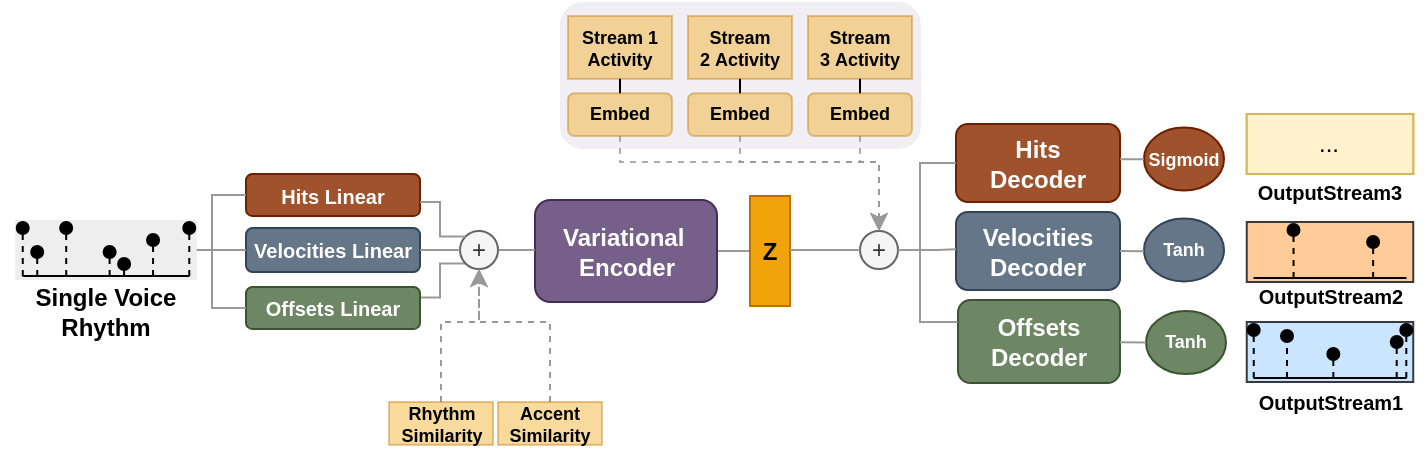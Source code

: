<mxfile version="26.0.9">
  <diagram name="Page-1" id="zB9UREpVWNrtzUzA8oSV">
    <mxGraphModel dx="2164" dy="924" grid="1" gridSize="10" guides="1" tooltips="1" connect="1" arrows="1" fold="1" page="1" pageScale="1" pageWidth="850" pageHeight="1100" math="0" shadow="0">
      <root>
        <mxCell id="0" />
        <mxCell id="1" parent="0" />
        <mxCell id="1mAbDg6GUyUuiM4qipqp-304" value="" style="rounded=1;whiteSpace=wrap;html=1;fillColor=#76608a;strokeWidth=0.2;strokeColor=#432D57;fontColor=#ffffff;opacity=10;" parent="1" vertex="1">
          <mxGeometry x="260" y="280" width="180" height="73" as="geometry" />
        </mxCell>
        <mxCell id="1mAbDg6GUyUuiM4qipqp-316" value="&lt;b style=&quot;border-color: var(--border-color); font-size: 12px;&quot;&gt;&lt;b style=&quot;border-color: var(--border-color); font-size: 12px;&quot;&gt;Hits&lt;br style=&quot;border-color: var(--border-color); font-size: 12px;&quot;&gt;&lt;/b&gt;Decoder&lt;br style=&quot;font-size: 12px;&quot;&gt;&lt;/b&gt;" style="rounded=1;whiteSpace=wrap;html=1;fillColor=#a0522d;strokeColor=#6D1F00;fontColor=#ffffff;fontSize=12;" parent="1" vertex="1">
          <mxGeometry x="458" y="341" width="82" height="39" as="geometry" />
        </mxCell>
        <mxCell id="-NK8212SFT77abo9Widv-47" style="edgeStyle=orthogonalEdgeStyle;rounded=0;orthogonalLoop=1;jettySize=auto;html=1;exitX=1;exitY=0.5;exitDx=0;exitDy=0;entryX=0;entryY=0.5;entryDx=0;entryDy=0;endArrow=none;strokeColor=#999999;endFill=0;" parent="1" source="1mAbDg6GUyUuiM4qipqp-179" target="1mAbDg6GUyUuiM4qipqp-196" edge="1">
          <mxGeometry relative="1" as="geometry" />
        </mxCell>
        <mxCell id="1mAbDg6GUyUuiM4qipqp-179" value="&lt;b style=&quot;font-size: 12px;&quot;&gt;Variational&amp;nbsp;&lt;br style=&quot;font-size: 12px;&quot;&gt;Encoder&lt;/b&gt;" style="rounded=1;whiteSpace=wrap;html=1;fillColor=#76608a;fontColor=#ffffff;strokeColor=#432D57;fontSize=12;" parent="1" vertex="1">
          <mxGeometry x="247.5" y="379" width="91" height="51" as="geometry" />
        </mxCell>
        <mxCell id="1mAbDg6GUyUuiM4qipqp-180" value="" style="group" parent="1" vertex="1" connectable="0">
          <mxGeometry x="-20" y="389" width="106" height="53" as="geometry" />
        </mxCell>
        <mxCell id="1mAbDg6GUyUuiM4qipqp-181" value="" style="group" parent="1mAbDg6GUyUuiM4qipqp-180" vertex="1" connectable="0">
          <mxGeometry x="7.571" width="90.857" height="30" as="geometry" />
        </mxCell>
        <mxCell id="1mAbDg6GUyUuiM4qipqp-182" value="" style="rounded=0;whiteSpace=wrap;html=1;fillColor=#eeeeee;strokeColor=none;" parent="1mAbDg6GUyUuiM4qipqp-181" vertex="1">
          <mxGeometry width="90.857" height="30" as="geometry" />
        </mxCell>
        <mxCell id="1mAbDg6GUyUuiM4qipqp-183" value="" style="group" parent="1mAbDg6GUyUuiM4qipqp-181" vertex="1" connectable="0">
          <mxGeometry x="3.786" y="4" width="83.286" height="24" as="geometry" />
        </mxCell>
        <mxCell id="1mAbDg6GUyUuiM4qipqp-184" value="" style="endArrow=oval;html=1;rounded=0;endFill=1;strokeWidth=1;dashed=1;" parent="1mAbDg6GUyUuiM4qipqp-183" edge="1">
          <mxGeometry width="50" height="50" relative="1" as="geometry">
            <mxPoint x="0.043" y="24" as="sourcePoint" />
            <mxPoint as="targetPoint" />
          </mxGeometry>
        </mxCell>
        <mxCell id="1mAbDg6GUyUuiM4qipqp-185" value="" style="endArrow=oval;html=1;rounded=0;endFill=1;strokeWidth=1;dashed=1;" parent="1mAbDg6GUyUuiM4qipqp-183" edge="1">
          <mxGeometry width="50" height="50" relative="1" as="geometry">
            <mxPoint x="7.286" y="24" as="sourcePoint" />
            <mxPoint x="7.242" y="12" as="targetPoint" />
          </mxGeometry>
        </mxCell>
        <mxCell id="1mAbDg6GUyUuiM4qipqp-186" value="" style="endArrow=oval;html=1;rounded=0;endFill=1;startSize=1;strokeWidth=1;dashed=1;" parent="1mAbDg6GUyUuiM4qipqp-183" edge="1">
          <mxGeometry width="50" height="50" relative="1" as="geometry">
            <mxPoint x="21.77" y="24" as="sourcePoint" />
            <mxPoint x="21.727" as="targetPoint" />
          </mxGeometry>
        </mxCell>
        <mxCell id="1mAbDg6GUyUuiM4qipqp-187" value="" style="endArrow=oval;html=1;rounded=0;endFill=1;" parent="1mAbDg6GUyUuiM4qipqp-183" edge="1">
          <mxGeometry width="50" height="50" relative="1" as="geometry">
            <mxPoint x="21.77" y="24" as="sourcePoint" />
            <mxPoint x="21.77" y="24" as="targetPoint" />
          </mxGeometry>
        </mxCell>
        <mxCell id="1mAbDg6GUyUuiM4qipqp-188" value="" style="endArrow=oval;html=1;rounded=0;endFill=1;startSize=1;strokeWidth=1;dashed=1;" parent="1mAbDg6GUyUuiM4qipqp-183" edge="1">
          <mxGeometry width="50" height="50" relative="1" as="geometry">
            <mxPoint x="21.77" y="24" as="sourcePoint" />
            <mxPoint x="21.727" y="24" as="targetPoint" />
          </mxGeometry>
        </mxCell>
        <mxCell id="1mAbDg6GUyUuiM4qipqp-189" value="" style="endArrow=oval;html=1;rounded=0;endFill=1;startSize=1;strokeWidth=1;dashed=1;" parent="1mAbDg6GUyUuiM4qipqp-183" edge="1">
          <mxGeometry width="50" height="50" relative="1" as="geometry">
            <mxPoint x="43.461" y="24" as="sourcePoint" />
            <mxPoint x="43.453" y="12" as="targetPoint" />
          </mxGeometry>
        </mxCell>
        <mxCell id="1mAbDg6GUyUuiM4qipqp-190" value="" style="endArrow=oval;html=1;rounded=0;endFill=1;startSize=1;strokeWidth=1;dashed=1;" parent="1mAbDg6GUyUuiM4qipqp-183" edge="1">
          <mxGeometry width="50" height="50" relative="1" as="geometry">
            <mxPoint x="50.696" y="24" as="sourcePoint" />
            <mxPoint x="50.696" y="18" as="targetPoint" />
            <Array as="points">
              <mxPoint x="50.696" y="18" />
            </Array>
          </mxGeometry>
        </mxCell>
        <mxCell id="1mAbDg6GUyUuiM4qipqp-191" value="" style="endArrow=oval;html=1;rounded=0;dashed=1;endFill=1;" parent="1mAbDg6GUyUuiM4qipqp-183" edge="1">
          <mxGeometry width="50" height="50" relative="1" as="geometry">
            <mxPoint x="65.18" y="24" as="sourcePoint" />
            <mxPoint x="65.18" y="6" as="targetPoint" />
          </mxGeometry>
        </mxCell>
        <mxCell id="1mAbDg6GUyUuiM4qipqp-192" value="" style="endArrow=oval;html=1;rounded=0;dashed=1;endFill=1;" parent="1mAbDg6GUyUuiM4qipqp-183" edge="1">
          <mxGeometry width="50" height="50" relative="1" as="geometry">
            <mxPoint x="83.284" y="24" as="sourcePoint" />
            <mxPoint x="83.284" as="targetPoint" />
          </mxGeometry>
        </mxCell>
        <mxCell id="1mAbDg6GUyUuiM4qipqp-193" value="" style="endArrow=none;html=1;rounded=0;" parent="1mAbDg6GUyUuiM4qipqp-183" edge="1">
          <mxGeometry width="50" height="50" relative="1" as="geometry">
            <mxPoint y="24" as="sourcePoint" />
            <mxPoint x="83.286" y="24" as="targetPoint" />
          </mxGeometry>
        </mxCell>
        <mxCell id="1mAbDg6GUyUuiM4qipqp-194" value="" style="endArrow=none;html=1;rounded=0;" parent="1mAbDg6GUyUuiM4qipqp-183" edge="1">
          <mxGeometry width="50" height="50" relative="1" as="geometry">
            <mxPoint y="24" as="sourcePoint" />
            <mxPoint x="83.286" y="24" as="targetPoint" />
          </mxGeometry>
        </mxCell>
        <mxCell id="1mAbDg6GUyUuiM4qipqp-195" value="Single Voice Rhythm" style="text;html=1;strokeColor=none;fillColor=none;align=center;verticalAlign=middle;whiteSpace=wrap;rounded=0;fontStyle=1" parent="1mAbDg6GUyUuiM4qipqp-180" vertex="1">
          <mxGeometry y="31" width="106" height="30" as="geometry" />
        </mxCell>
        <mxCell id="1mAbDg6GUyUuiM4qipqp-196" value="&lt;b&gt;Z&lt;/b&gt;" style="rounded=0;whiteSpace=wrap;html=1;fillColor=#f0a30a;fontColor=#000000;strokeColor=#BD7000;" parent="1" vertex="1">
          <mxGeometry x="355" y="377" width="20" height="55" as="geometry" />
        </mxCell>
        <mxCell id="1mAbDg6GUyUuiM4qipqp-202" style="edgeStyle=orthogonalEdgeStyle;rounded=0;orthogonalLoop=1;jettySize=auto;html=1;entryX=0;entryY=0.5;entryDx=0;entryDy=0;strokeColor=#999999;exitX=1;exitY=0.5;exitDx=0;exitDy=0;endArrow=none;endFill=0;" parent="1" source="-NK8212SFT77abo9Widv-12" target="1mAbDg6GUyUuiM4qipqp-179" edge="1">
          <mxGeometry relative="1" as="geometry">
            <mxPoint x="220" y="404" as="sourcePoint" />
          </mxGeometry>
        </mxCell>
        <mxCell id="1mAbDg6GUyUuiM4qipqp-318" style="edgeStyle=orthogonalEdgeStyle;shape=connector;rounded=0;orthogonalLoop=1;jettySize=auto;html=1;entryX=0;entryY=0.5;entryDx=0;entryDy=0;labelBackgroundColor=default;strokeColor=#999999;fontFamily=Helvetica;fontSize=11;fontColor=default;endArrow=none;endFill=0;" parent="1" source="1mAbDg6GUyUuiM4qipqp-281" target="1mAbDg6GUyUuiM4qipqp-316" edge="1">
          <mxGeometry relative="1" as="geometry">
            <Array as="points">
              <mxPoint x="440" y="404" />
              <mxPoint x="440" y="360" />
            </Array>
          </mxGeometry>
        </mxCell>
        <mxCell id="1mAbDg6GUyUuiM4qipqp-281" value="+" style="ellipse;whiteSpace=wrap;html=1;aspect=fixed;fillColor=#f5f5f5;fontColor=#333333;strokeColor=#666666;" parent="1" vertex="1">
          <mxGeometry x="410" y="394.5" width="19" height="19" as="geometry" />
        </mxCell>
        <mxCell id="1mAbDg6GUyUuiM4qipqp-283" style="edgeStyle=orthogonalEdgeStyle;rounded=0;orthogonalLoop=1;jettySize=auto;html=1;entryX=0.5;entryY=0;entryDx=0;entryDy=0;opacity=80;strokeColor=#999999;dashed=1;exitX=0.5;exitY=1;exitDx=0;exitDy=0;" parent="1" source="1mAbDg6GUyUuiM4qipqp-238" target="1mAbDg6GUyUuiM4qipqp-281" edge="1">
          <mxGeometry relative="1" as="geometry">
            <Array as="points">
              <mxPoint x="290" y="360" />
              <mxPoint x="419" y="360" />
            </Array>
          </mxGeometry>
        </mxCell>
        <mxCell id="1mAbDg6GUyUuiM4qipqp-284" style="edgeStyle=orthogonalEdgeStyle;rounded=0;orthogonalLoop=1;jettySize=auto;html=1;entryX=0.5;entryY=0;entryDx=0;entryDy=0;opacity=80;strokeColor=#999999;dashed=1;exitX=0.5;exitY=1;exitDx=0;exitDy=0;" parent="1" source="1mAbDg6GUyUuiM4qipqp-266" target="1mAbDg6GUyUuiM4qipqp-281" edge="1">
          <mxGeometry relative="1" as="geometry">
            <Array as="points">
              <mxPoint x="350" y="360" />
              <mxPoint x="419" y="360" />
            </Array>
            <mxPoint x="350" y="350" as="sourcePoint" />
          </mxGeometry>
        </mxCell>
        <mxCell id="1mAbDg6GUyUuiM4qipqp-285" style="edgeStyle=orthogonalEdgeStyle;rounded=0;orthogonalLoop=1;jettySize=auto;html=1;entryX=0.5;entryY=0;entryDx=0;entryDy=0;opacity=80;strokeColor=#999999;dashed=1;exitX=0.5;exitY=1;exitDx=0;exitDy=0;" parent="1" source="1mAbDg6GUyUuiM4qipqp-270" target="1mAbDg6GUyUuiM4qipqp-281" edge="1">
          <mxGeometry relative="1" as="geometry">
            <Array as="points">
              <mxPoint x="410" y="360" />
              <mxPoint x="419" y="360" />
            </Array>
            <mxPoint x="410" y="350" as="sourcePoint" />
          </mxGeometry>
        </mxCell>
        <mxCell id="1mAbDg6GUyUuiM4qipqp-237" value="&lt;b style=&quot;font-size: 9px;&quot;&gt;Stream 1&lt;/b&gt;&lt;div&gt;&lt;b style=&quot;font-size: 9px;&quot;&gt;Activity&lt;/b&gt;&lt;/div&gt;" style="rounded=0;whiteSpace=wrap;html=1;fillColor=#f0a30a;strokeColor=#BD7000;fontSize=9;fontColor=#000000;opacity=40;" parent="1" vertex="1">
          <mxGeometry x="264" y="287" width="52" height="31.43" as="geometry" />
        </mxCell>
        <mxCell id="1mAbDg6GUyUuiM4qipqp-238" value="&lt;b style=&quot;font-size: 9px;&quot;&gt;Embed&lt;br style=&quot;font-size: 9px;&quot;&gt;&lt;/b&gt;" style="rounded=1;whiteSpace=wrap;html=1;fillColor=#f0a30a;strokeColor=#BD7000;fontSize=9;fontColor=#000000;opacity=40;" parent="1" vertex="1">
          <mxGeometry x="264" y="325.571" width="52" height="21.429" as="geometry" />
        </mxCell>
        <mxCell id="1mAbDg6GUyUuiM4qipqp-239" value="" style="endArrow=none;html=1;rounded=0;exitX=0.5;exitY=0;exitDx=0;exitDy=0;entryX=0.5;entryY=1;entryDx=0;entryDy=0;" parent="1" source="1mAbDg6GUyUuiM4qipqp-238" target="1mAbDg6GUyUuiM4qipqp-237" edge="1">
          <mxGeometry width="50" height="50" relative="1" as="geometry">
            <mxPoint x="244" y="354.143" as="sourcePoint" />
            <mxPoint x="294" y="318.429" as="targetPoint" />
          </mxGeometry>
        </mxCell>
        <mxCell id="1mAbDg6GUyUuiM4qipqp-265" value="&lt;b&gt;Stream 2&amp;nbsp;&lt;/b&gt;&lt;b style=&quot;background-color: transparent; color: light-dark(rgb(0, 0, 0), rgb(237, 237, 237));&quot;&gt;Activity&lt;/b&gt;" style="rounded=0;whiteSpace=wrap;html=1;fillColor=#f0a30a;strokeColor=#BD7000;fontSize=9;fontColor=#000000;opacity=40;" parent="1" vertex="1">
          <mxGeometry x="324" y="287" width="52" height="31.43" as="geometry" />
        </mxCell>
        <mxCell id="1mAbDg6GUyUuiM4qipqp-266" value="&lt;b style=&quot;font-size: 9px;&quot;&gt;Embed&lt;br style=&quot;font-size: 9px;&quot;&gt;&lt;/b&gt;" style="rounded=1;whiteSpace=wrap;html=1;fillColor=#f0a30a;strokeColor=#BD7000;fontSize=9;fontColor=#000000;opacity=40;" parent="1" vertex="1">
          <mxGeometry x="324" y="325.571" width="52" height="21.429" as="geometry" />
        </mxCell>
        <mxCell id="1mAbDg6GUyUuiM4qipqp-267" value="" style="endArrow=none;html=1;rounded=0;exitX=0.5;exitY=0;exitDx=0;exitDy=0;entryX=0.5;entryY=1;entryDx=0;entryDy=0;" parent="1" source="1mAbDg6GUyUuiM4qipqp-266" target="1mAbDg6GUyUuiM4qipqp-265" edge="1">
          <mxGeometry width="50" height="50" relative="1" as="geometry">
            <mxPoint x="304" y="354.143" as="sourcePoint" />
            <mxPoint x="354" y="318.429" as="targetPoint" />
          </mxGeometry>
        </mxCell>
        <mxCell id="1mAbDg6GUyUuiM4qipqp-269" value="&lt;b&gt;Stream 3&amp;nbsp;&lt;/b&gt;&lt;b style=&quot;color: light-dark(rgb(0, 0, 0), rgb(237, 237, 237)); background-color: transparent;&quot;&gt;Activity&lt;/b&gt;&lt;b style=&quot;font-size: 9px;&quot;&gt;&lt;br style=&quot;font-size: 9px;&quot;&gt;&lt;/b&gt;" style="rounded=0;whiteSpace=wrap;html=1;fillColor=#f0a30a;strokeColor=#BD7000;fontSize=9;fontColor=#000000;opacity=40;" parent="1" vertex="1">
          <mxGeometry x="384" y="287" width="52" height="31.43" as="geometry" />
        </mxCell>
        <mxCell id="1mAbDg6GUyUuiM4qipqp-270" value="&lt;b style=&quot;font-size: 9px;&quot;&gt;Embed&lt;br style=&quot;font-size: 9px;&quot;&gt;&lt;/b&gt;" style="rounded=1;whiteSpace=wrap;html=1;fillColor=#f0a30a;strokeColor=#BD7000;fontSize=9;fontColor=#000000;opacity=40;" parent="1" vertex="1">
          <mxGeometry x="384" y="325.571" width="52" height="21.429" as="geometry" />
        </mxCell>
        <mxCell id="1mAbDg6GUyUuiM4qipqp-271" value="" style="endArrow=none;html=1;rounded=0;exitX=0.5;exitY=0;exitDx=0;exitDy=0;entryX=0.5;entryY=1;entryDx=0;entryDy=0;" parent="1" source="1mAbDg6GUyUuiM4qipqp-270" target="1mAbDg6GUyUuiM4qipqp-269" edge="1">
          <mxGeometry width="50" height="50" relative="1" as="geometry">
            <mxPoint x="364" y="354.143" as="sourcePoint" />
            <mxPoint x="414" y="318.429" as="targetPoint" />
          </mxGeometry>
        </mxCell>
        <mxCell id="1mAbDg6GUyUuiM4qipqp-314" value="&lt;b style=&quot;border-color: var(--border-color); font-size: 12px;&quot;&gt;Velocities&lt;br style=&quot;font-size: 12px;&quot;&gt;Decoder&lt;br style=&quot;font-size: 12px;&quot;&gt;&lt;/b&gt;" style="rounded=1;whiteSpace=wrap;html=1;fillColor=#647687;strokeColor=#314354;fontColor=#ffffff;fontSize=12;" parent="1" vertex="1">
          <mxGeometry x="458" y="385" width="82" height="39" as="geometry" />
        </mxCell>
        <mxCell id="-NK8212SFT77abo9Widv-28" style="edgeStyle=orthogonalEdgeStyle;rounded=0;orthogonalLoop=1;jettySize=auto;html=1;entryX=0;entryY=0.477;entryDx=0;entryDy=0;entryPerimeter=0;strokeColor=#999999;endArrow=none;endFill=0;" parent="1" source="1mAbDg6GUyUuiM4qipqp-281" target="1mAbDg6GUyUuiM4qipqp-314" edge="1">
          <mxGeometry relative="1" as="geometry" />
        </mxCell>
        <mxCell id="1mAbDg6GUyUuiM4qipqp-315" value="&lt;b style=&quot;font-size: 12px;&quot;&gt;Offsets&lt;br style=&quot;font-size: 12px;&quot;&gt;Decoder&lt;br style=&quot;font-size: 12px;&quot;&gt;&lt;/b&gt;" style="rounded=1;whiteSpace=wrap;html=1;fillColor=#6d8764;strokeColor=#3A5431;fontColor=#ffffff;fontSize=12;" parent="1" vertex="1">
          <mxGeometry x="459" y="429" width="81" height="41.5" as="geometry" />
        </mxCell>
        <mxCell id="-NK8212SFT77abo9Widv-1" value="&lt;b&gt;Rhythm Similarity&lt;/b&gt;" style="rounded=0;whiteSpace=wrap;html=1;fillColor=#f0a30a;strokeColor=#BD7000;fontSize=9;fontColor=#000000;opacity=40;" parent="1" vertex="1">
          <mxGeometry x="174.5" y="480.001" width="52" height="21.429" as="geometry" />
        </mxCell>
        <mxCell id="1mAbDg6GUyUuiM4qipqp-317" style="edgeStyle=orthogonalEdgeStyle;shape=connector;rounded=0;orthogonalLoop=1;jettySize=auto;html=1;entryX=-0.002;entryY=0.269;entryDx=0;entryDy=0;labelBackgroundColor=default;strokeColor=#999999;fontFamily=Helvetica;fontSize=11;fontColor=default;endArrow=none;entryPerimeter=0;endFill=0;" parent="1" source="1mAbDg6GUyUuiM4qipqp-281" target="1mAbDg6GUyUuiM4qipqp-315" edge="1">
          <mxGeometry relative="1" as="geometry">
            <Array as="points">
              <mxPoint x="440" y="404" />
              <mxPoint x="440" y="440" />
              <mxPoint x="458" y="440" />
            </Array>
          </mxGeometry>
        </mxCell>
        <mxCell id="-NK8212SFT77abo9Widv-4" value="&lt;b style=&quot;&quot;&gt;&lt;font style=&quot;font-size: 10px;&quot;&gt;Hits Linear&lt;/font&gt;&lt;/b&gt;" style="rounded=1;whiteSpace=wrap;html=1;fillColor=#a0522d;fontColor=#ffffff;strokeColor=#6D1F00;fontSize=12;" parent="1" vertex="1">
          <mxGeometry x="103" y="366" width="87" height="21" as="geometry" />
        </mxCell>
        <mxCell id="-NK8212SFT77abo9Widv-5" value="&lt;b style=&quot;&quot;&gt;&lt;font style=&quot;font-size: 10px;&quot;&gt;Velocities Linear&lt;/font&gt;&lt;/b&gt;" style="rounded=1;whiteSpace=wrap;html=1;fillColor=#647687;fontColor=#ffffff;strokeColor=#314354;fontSize=12;" parent="1" vertex="1">
          <mxGeometry x="103" y="393" width="87" height="22" as="geometry" />
        </mxCell>
        <mxCell id="-NK8212SFT77abo9Widv-44" style="edgeStyle=orthogonalEdgeStyle;rounded=0;orthogonalLoop=1;jettySize=auto;html=1;exitX=1;exitY=0.25;exitDx=0;exitDy=0;entryX=0;entryY=1;entryDx=0;entryDy=0;endArrow=none;strokeColor=#999999;endFill=0;" parent="1" source="-NK8212SFT77abo9Widv-6" target="-NK8212SFT77abo9Widv-12" edge="1">
          <mxGeometry relative="1" as="geometry">
            <Array as="points">
              <mxPoint x="200" y="428" />
              <mxPoint x="200" y="411" />
            </Array>
          </mxGeometry>
        </mxCell>
        <mxCell id="-NK8212SFT77abo9Widv-6" value="&lt;b style=&quot;&quot;&gt;&lt;font style=&quot;font-size: 10px;&quot;&gt;Offsets Linear&lt;/font&gt;&lt;/b&gt;" style="rounded=1;whiteSpace=wrap;html=1;fillColor=#6d8764;fontColor=#ffffff;strokeColor=#3A5431;fontSize=12;" parent="1" vertex="1">
          <mxGeometry x="103" y="422.5" width="87" height="21" as="geometry" />
        </mxCell>
        <mxCell id="-NK8212SFT77abo9Widv-9" style="edgeStyle=orthogonalEdgeStyle;rounded=0;orthogonalLoop=1;jettySize=auto;html=1;entryX=0;entryY=0.5;entryDx=0;entryDy=0;exitX=1;exitY=0.5;exitDx=0;exitDy=0;strokeColor=#999999;endArrow=none;endFill=0;" parent="1" source="1mAbDg6GUyUuiM4qipqp-182" target="-NK8212SFT77abo9Widv-4" edge="1">
          <mxGeometry relative="1" as="geometry">
            <Array as="points">
              <mxPoint x="86" y="404" />
              <mxPoint x="86" y="376" />
            </Array>
          </mxGeometry>
        </mxCell>
        <mxCell id="-NK8212SFT77abo9Widv-10" style="edgeStyle=orthogonalEdgeStyle;rounded=0;orthogonalLoop=1;jettySize=auto;html=1;entryX=0;entryY=0.5;entryDx=0;entryDy=0;strokeColor=#999999;endArrow=none;endFill=0;" parent="1" source="1mAbDg6GUyUuiM4qipqp-182" target="-NK8212SFT77abo9Widv-5" edge="1">
          <mxGeometry relative="1" as="geometry" />
        </mxCell>
        <mxCell id="-NK8212SFT77abo9Widv-11" style="edgeStyle=orthogonalEdgeStyle;rounded=0;orthogonalLoop=1;jettySize=auto;html=1;entryX=0;entryY=0.5;entryDx=0;entryDy=0;strokeColor=#999999;endArrow=none;endFill=0;" parent="1" source="1mAbDg6GUyUuiM4qipqp-182" target="-NK8212SFT77abo9Widv-6" edge="1">
          <mxGeometry relative="1" as="geometry">
            <mxPoint x="96" y="436" as="targetPoint" />
            <Array as="points">
              <mxPoint x="86" y="404" />
              <mxPoint x="86" y="433" />
            </Array>
          </mxGeometry>
        </mxCell>
        <mxCell id="-NK8212SFT77abo9Widv-12" value="+" style="ellipse;whiteSpace=wrap;html=1;aspect=fixed;fillColor=#f5f5f5;fontColor=#333333;strokeColor=#666666;" parent="1" vertex="1">
          <mxGeometry x="210" y="394.5" width="19" height="19" as="geometry" />
        </mxCell>
        <mxCell id="-NK8212SFT77abo9Widv-23" style="edgeStyle=orthogonalEdgeStyle;rounded=0;orthogonalLoop=1;jettySize=auto;html=1;entryX=0.5;entryY=1;entryDx=0;entryDy=0;strokeColor=#999999;dashed=1;exitX=0.5;exitY=0;exitDx=0;exitDy=0;" parent="1" source="-NK8212SFT77abo9Widv-1" target="-NK8212SFT77abo9Widv-12" edge="1">
          <mxGeometry relative="1" as="geometry">
            <Array as="points">
              <mxPoint x="201" y="440" />
              <mxPoint x="219" y="440" />
            </Array>
          </mxGeometry>
        </mxCell>
        <mxCell id="1mAbDg6GUyUuiM4qipqp-164" value="" style="group;fillColor=#ffe6cc;strokeColor=#d79b00;" parent="1" vertex="1" connectable="0">
          <mxGeometry x="603.38" y="336" width="83.24" height="30" as="geometry" />
        </mxCell>
        <mxCell id="1mAbDg6GUyUuiM4qipqp-165" value="..." style="rounded=0;whiteSpace=wrap;html=1;fillColor=#fff2cc;strokeColor=#d6b656;" parent="1mAbDg6GUyUuiM4qipqp-164" vertex="1">
          <mxGeometry width="83.24" height="30" as="geometry" />
        </mxCell>
        <mxCell id="-NK8212SFT77abo9Widv-22" value="OutputStream3" style="text;html=1;strokeColor=none;fillColor=none;align=center;verticalAlign=middle;whiteSpace=wrap;rounded=0;fontStyle=1;fontSize=10;" parent="1" vertex="1">
          <mxGeometry x="600.002" y="365.21" width="90" height="19.79" as="geometry" />
        </mxCell>
        <mxCell id="-NK8212SFT77abo9Widv-21" value="OutputStream1" style="text;html=1;strokeColor=none;fillColor=none;align=center;verticalAlign=middle;whiteSpace=wrap;rounded=0;fontStyle=1;fontSize=10;" parent="1" vertex="1">
          <mxGeometry x="627.66" y="470.504" width="34.682" height="19.787" as="geometry" />
        </mxCell>
        <mxCell id="-NK8212SFT77abo9Widv-29" value="OutputStream2" style="text;html=1;strokeColor=none;fillColor=none;align=center;verticalAlign=middle;whiteSpace=wrap;rounded=0;fontStyle=1;fontSize=10;" parent="1" vertex="1">
          <mxGeometry x="627.66" y="416.706" width="34.682" height="19.787" as="geometry" />
        </mxCell>
        <mxCell id="-NK8212SFT77abo9Widv-33" value="Sigmoid" style="ellipse;whiteSpace=wrap;html=1;fontSize=9;fillColor=#a0522d;fontColor=#ffffff;strokeColor=#6D1F00;fontStyle=1" parent="1" vertex="1">
          <mxGeometry x="552" y="342.74" width="40" height="31.57" as="geometry" />
        </mxCell>
        <mxCell id="-NK8212SFT77abo9Widv-34" value="Tanh" style="ellipse;whiteSpace=wrap;html=1;fontSize=9;fillColor=#647687;fontColor=#ffffff;strokeColor=#314354;fontStyle=1" parent="1" vertex="1">
          <mxGeometry x="552" y="388.21" width="40" height="31.57" as="geometry" />
        </mxCell>
        <mxCell id="-NK8212SFT77abo9Widv-35" value="Tanh" style="ellipse;whiteSpace=wrap;html=1;fontSize=9;fillColor=#6d8764;fontColor=#ffffff;strokeColor=#3A5431;fontStyle=1" parent="1" vertex="1">
          <mxGeometry x="553" y="434.49" width="40" height="31.57" as="geometry" />
        </mxCell>
        <mxCell id="-NK8212SFT77abo9Widv-37" style="edgeStyle=orthogonalEdgeStyle;rounded=0;orthogonalLoop=1;jettySize=auto;html=1;entryX=0;entryY=0.5;entryDx=0;entryDy=0;strokeColor=#999999;endArrow=none;endFill=0;" parent="1" target="1mAbDg6GUyUuiM4qipqp-281" edge="1">
          <mxGeometry relative="1" as="geometry">
            <mxPoint x="375" y="404" as="sourcePoint" />
            <mxPoint x="391" y="404" as="targetPoint" />
          </mxGeometry>
        </mxCell>
        <mxCell id="-NK8212SFT77abo9Widv-38" style="edgeStyle=orthogonalEdgeStyle;rounded=0;orthogonalLoop=1;jettySize=auto;html=1;strokeColor=#999999;entryX=0;entryY=0.5;entryDx=0;entryDy=0;endArrow=none;endFill=0;" parent="1" target="-NK8212SFT77abo9Widv-35" edge="1">
          <mxGeometry relative="1" as="geometry">
            <mxPoint x="540" y="450.16" as="sourcePoint" />
            <mxPoint x="550" y="450" as="targetPoint" />
          </mxGeometry>
        </mxCell>
        <mxCell id="-NK8212SFT77abo9Widv-39" style="edgeStyle=orthogonalEdgeStyle;rounded=0;orthogonalLoop=1;jettySize=auto;html=1;strokeColor=#999999;entryX=0;entryY=0.5;entryDx=0;entryDy=0;endArrow=none;endFill=0;" parent="1" target="-NK8212SFT77abo9Widv-34" edge="1">
          <mxGeometry relative="1" as="geometry">
            <mxPoint x="540" y="404.56" as="sourcePoint" />
            <mxPoint x="550" y="404.4" as="targetPoint" />
          </mxGeometry>
        </mxCell>
        <mxCell id="-NK8212SFT77abo9Widv-40" style="edgeStyle=orthogonalEdgeStyle;rounded=0;orthogonalLoop=1;jettySize=auto;html=1;strokeColor=#999999;entryX=0;entryY=0.5;entryDx=0;entryDy=0;endArrow=none;endFill=0;" parent="1" target="-NK8212SFT77abo9Widv-33" edge="1">
          <mxGeometry relative="1" as="geometry">
            <mxPoint x="540" y="358.59" as="sourcePoint" />
            <mxPoint x="550" y="358.43" as="targetPoint" />
          </mxGeometry>
        </mxCell>
        <mxCell id="-NK8212SFT77abo9Widv-18" style="edgeStyle=orthogonalEdgeStyle;rounded=0;orthogonalLoop=1;jettySize=auto;html=1;entryX=0;entryY=0;entryDx=0;entryDy=0;strokeColor=#999999;endArrow=none;endFill=0;" parent="1" source="-NK8212SFT77abo9Widv-4" target="-NK8212SFT77abo9Widv-12" edge="1">
          <mxGeometry relative="1" as="geometry">
            <Array as="points">
              <mxPoint x="200" y="380" />
              <mxPoint x="200" y="397" />
            </Array>
          </mxGeometry>
        </mxCell>
        <mxCell id="-NK8212SFT77abo9Widv-13" style="edgeStyle=orthogonalEdgeStyle;rounded=0;orthogonalLoop=1;jettySize=auto;html=1;entryX=0;entryY=0.5;entryDx=0;entryDy=0;strokeColor=#999999;endArrow=none;endFill=0;" parent="1" source="-NK8212SFT77abo9Widv-5" target="-NK8212SFT77abo9Widv-12" edge="1">
          <mxGeometry relative="1" as="geometry" />
        </mxCell>
        <mxCell id="-NK8212SFT77abo9Widv-48" value="" style="group" parent="1" vertex="1" connectable="0">
          <mxGeometry x="603.38" y="440" width="83.24" height="30" as="geometry" />
        </mxCell>
        <mxCell id="1mAbDg6GUyUuiM4qipqp-147" value="" style="group;fillColor=#cce5ff;strokeColor=#36393d;container=0;" parent="-NK8212SFT77abo9Widv-48" vertex="1" connectable="0">
          <mxGeometry width="83.24" height="30.0" as="geometry" />
        </mxCell>
        <mxCell id="1mAbDg6GUyUuiM4qipqp-150" value="" style="endArrow=oval;html=1;rounded=0;endFill=1;strokeWidth=1;dashed=1;" parent="-NK8212SFT77abo9Widv-48" edge="1">
          <mxGeometry width="50" height="50" relative="1" as="geometry">
            <mxPoint x="3.508" y="28.0" as="sourcePoint" />
            <mxPoint x="3.468" y="4.0" as="targetPoint" />
          </mxGeometry>
        </mxCell>
        <mxCell id="1mAbDg6GUyUuiM4qipqp-153" value="" style="endArrow=oval;html=1;rounded=0;endFill=1;" parent="-NK8212SFT77abo9Widv-48" edge="1">
          <mxGeometry width="50" height="50" relative="1" as="geometry">
            <mxPoint x="23.413" y="28.0" as="sourcePoint" />
            <mxPoint x="23.413" y="28.0" as="targetPoint" />
          </mxGeometry>
        </mxCell>
        <mxCell id="1mAbDg6GUyUuiM4qipqp-154" value="" style="endArrow=oval;html=1;rounded=0;endFill=1;startSize=1;strokeWidth=1;dashed=1;" parent="-NK8212SFT77abo9Widv-48" edge="1">
          <mxGeometry width="50" height="50" relative="1" as="geometry">
            <mxPoint x="23.413" y="28.0" as="sourcePoint" />
            <mxPoint x="23.374" y="28.0" as="targetPoint" />
          </mxGeometry>
        </mxCell>
        <mxCell id="1mAbDg6GUyUuiM4qipqp-155" value="" style="endArrow=oval;html=1;rounded=0;endFill=1;startSize=1;strokeWidth=1;dashed=1;" parent="-NK8212SFT77abo9Widv-48" edge="1">
          <mxGeometry width="50" height="50" relative="1" as="geometry">
            <mxPoint x="43.285" y="28.0" as="sourcePoint" />
            <mxPoint x="43.279" y="16.0" as="targetPoint" />
          </mxGeometry>
        </mxCell>
        <mxCell id="1mAbDg6GUyUuiM4qipqp-157" value="" style="endArrow=oval;html=1;rounded=0;dashed=1;endFill=1;" parent="-NK8212SFT77abo9Widv-48" edge="1">
          <mxGeometry width="50" height="50" relative="1" as="geometry">
            <mxPoint x="74.976" y="28.0" as="sourcePoint" />
            <mxPoint x="74.976" y="10" as="targetPoint" />
          </mxGeometry>
        </mxCell>
        <mxCell id="1mAbDg6GUyUuiM4qipqp-158" value="" style="endArrow=oval;html=1;rounded=0;dashed=1;endFill=1;" parent="-NK8212SFT77abo9Widv-48" edge="1">
          <mxGeometry width="50" height="50" relative="1" as="geometry">
            <mxPoint x="79.77" y="28.0" as="sourcePoint" />
            <mxPoint x="79.77" y="4.0" as="targetPoint" />
          </mxGeometry>
        </mxCell>
        <mxCell id="1mAbDg6GUyUuiM4qipqp-159" value="" style="endArrow=none;html=1;rounded=0;" parent="-NK8212SFT77abo9Widv-48" edge="1">
          <mxGeometry width="50" height="50" relative="1" as="geometry">
            <mxPoint x="3.468" y="28.0" as="sourcePoint" />
            <mxPoint x="79.772" y="28.0" as="targetPoint" />
          </mxGeometry>
        </mxCell>
        <mxCell id="1mAbDg6GUyUuiM4qipqp-160" value="" style="endArrow=none;html=1;rounded=0;" parent="-NK8212SFT77abo9Widv-48" edge="1">
          <mxGeometry width="50" height="50" relative="1" as="geometry">
            <mxPoint x="3.468" y="28.0" as="sourcePoint" />
            <mxPoint x="79.772" y="28.0" as="targetPoint" />
          </mxGeometry>
        </mxCell>
        <mxCell id="1mAbDg6GUyUuiM4qipqp-178" value="" style="endArrow=oval;html=1;rounded=0;endFill=1;startSize=1;strokeWidth=1;dashed=1;" parent="-NK8212SFT77abo9Widv-48" edge="1">
          <mxGeometry width="50" height="50" relative="1" as="geometry">
            <mxPoint x="20.116" y="28.0" as="sourcePoint" />
            <mxPoint x="20.116" y="7.0" as="targetPoint" />
          </mxGeometry>
        </mxCell>
        <mxCell id="-NK8212SFT77abo9Widv-49" value="" style="group" parent="1" vertex="1" connectable="0">
          <mxGeometry x="603.38" y="390" width="83.24" height="30" as="geometry" />
        </mxCell>
        <mxCell id="1mAbDg6GUyUuiM4qipqp-132" value="" style="rounded=0;whiteSpace=wrap;html=1;fillColor=#ffcc99;strokeColor=#36393d;" parent="-NK8212SFT77abo9Widv-49" vertex="1">
          <mxGeometry width="83.24" height="30" as="geometry" />
        </mxCell>
        <mxCell id="1mAbDg6GUyUuiM4qipqp-136" value="" style="endArrow=oval;html=1;rounded=0;endFill=1;startSize=1;strokeWidth=1;dashed=1;" parent="-NK8212SFT77abo9Widv-49" edge="1">
          <mxGeometry width="50" height="50" relative="1" as="geometry">
            <mxPoint x="23.413" y="28.0" as="sourcePoint" />
            <mxPoint x="23.374" y="4.0" as="targetPoint" />
          </mxGeometry>
        </mxCell>
        <mxCell id="1mAbDg6GUyUuiM4qipqp-137" value="" style="endArrow=oval;html=1;rounded=0;endFill=1;" parent="-NK8212SFT77abo9Widv-49" edge="1">
          <mxGeometry width="50" height="50" relative="1" as="geometry">
            <mxPoint x="23.413" y="28.0" as="sourcePoint" />
            <mxPoint x="23.413" y="28.0" as="targetPoint" />
          </mxGeometry>
        </mxCell>
        <mxCell id="1mAbDg6GUyUuiM4qipqp-138" value="" style="endArrow=oval;html=1;rounded=0;endFill=1;startSize=1;strokeWidth=1;dashed=1;" parent="-NK8212SFT77abo9Widv-49" edge="1">
          <mxGeometry width="50" height="50" relative="1" as="geometry">
            <mxPoint x="23.413" y="28.0" as="sourcePoint" />
            <mxPoint x="23.374" y="28.0" as="targetPoint" />
          </mxGeometry>
        </mxCell>
        <mxCell id="1mAbDg6GUyUuiM4qipqp-141" value="" style="endArrow=oval;html=1;rounded=0;dashed=1;endFill=1;" parent="-NK8212SFT77abo9Widv-49" edge="1">
          <mxGeometry width="50" height="50" relative="1" as="geometry">
            <mxPoint x="63.184" y="28.0" as="sourcePoint" />
            <mxPoint x="63.184" y="10" as="targetPoint" />
          </mxGeometry>
        </mxCell>
        <mxCell id="1mAbDg6GUyUuiM4qipqp-143" value="" style="endArrow=none;html=1;rounded=0;" parent="-NK8212SFT77abo9Widv-49" edge="1">
          <mxGeometry width="50" height="50" relative="1" as="geometry">
            <mxPoint x="3.468" y="28.0" as="sourcePoint" />
            <mxPoint x="79.772" y="28.0" as="targetPoint" />
          </mxGeometry>
        </mxCell>
        <mxCell id="1mAbDg6GUyUuiM4qipqp-144" value="" style="endArrow=none;html=1;rounded=0;" parent="-NK8212SFT77abo9Widv-49" edge="1">
          <mxGeometry width="50" height="50" relative="1" as="geometry">
            <mxPoint x="3.468" y="28.0" as="sourcePoint" />
            <mxPoint x="79.772" y="28.0" as="targetPoint" />
          </mxGeometry>
        </mxCell>
        <mxCell id="b0dNV2S0Txuizjkoy-jq-2" style="edgeStyle=orthogonalEdgeStyle;rounded=0;orthogonalLoop=1;jettySize=auto;html=1;entryX=0.5;entryY=1;entryDx=0;entryDy=0;dashed=1;strokeColor=#999999;align=center;verticalAlign=middle;fontFamily=Helvetica;fontSize=11;fontColor=default;labelBackgroundColor=default;endArrow=classic;" parent="1" source="b0dNV2S0Txuizjkoy-jq-1" target="-NK8212SFT77abo9Widv-12" edge="1">
          <mxGeometry relative="1" as="geometry">
            <Array as="points">
              <mxPoint x="255" y="440" />
              <mxPoint x="219" y="440" />
            </Array>
          </mxGeometry>
        </mxCell>
        <mxCell id="b0dNV2S0Txuizjkoy-jq-1" value="&lt;b&gt;Accent Similarity&lt;/b&gt;" style="rounded=0;whiteSpace=wrap;html=1;fillColor=#f0a30a;strokeColor=#BD7000;fontSize=9;fontColor=#000000;opacity=40;" parent="1" vertex="1">
          <mxGeometry x="229" y="480.001" width="52" height="21.429" as="geometry" />
        </mxCell>
      </root>
    </mxGraphModel>
  </diagram>
</mxfile>
